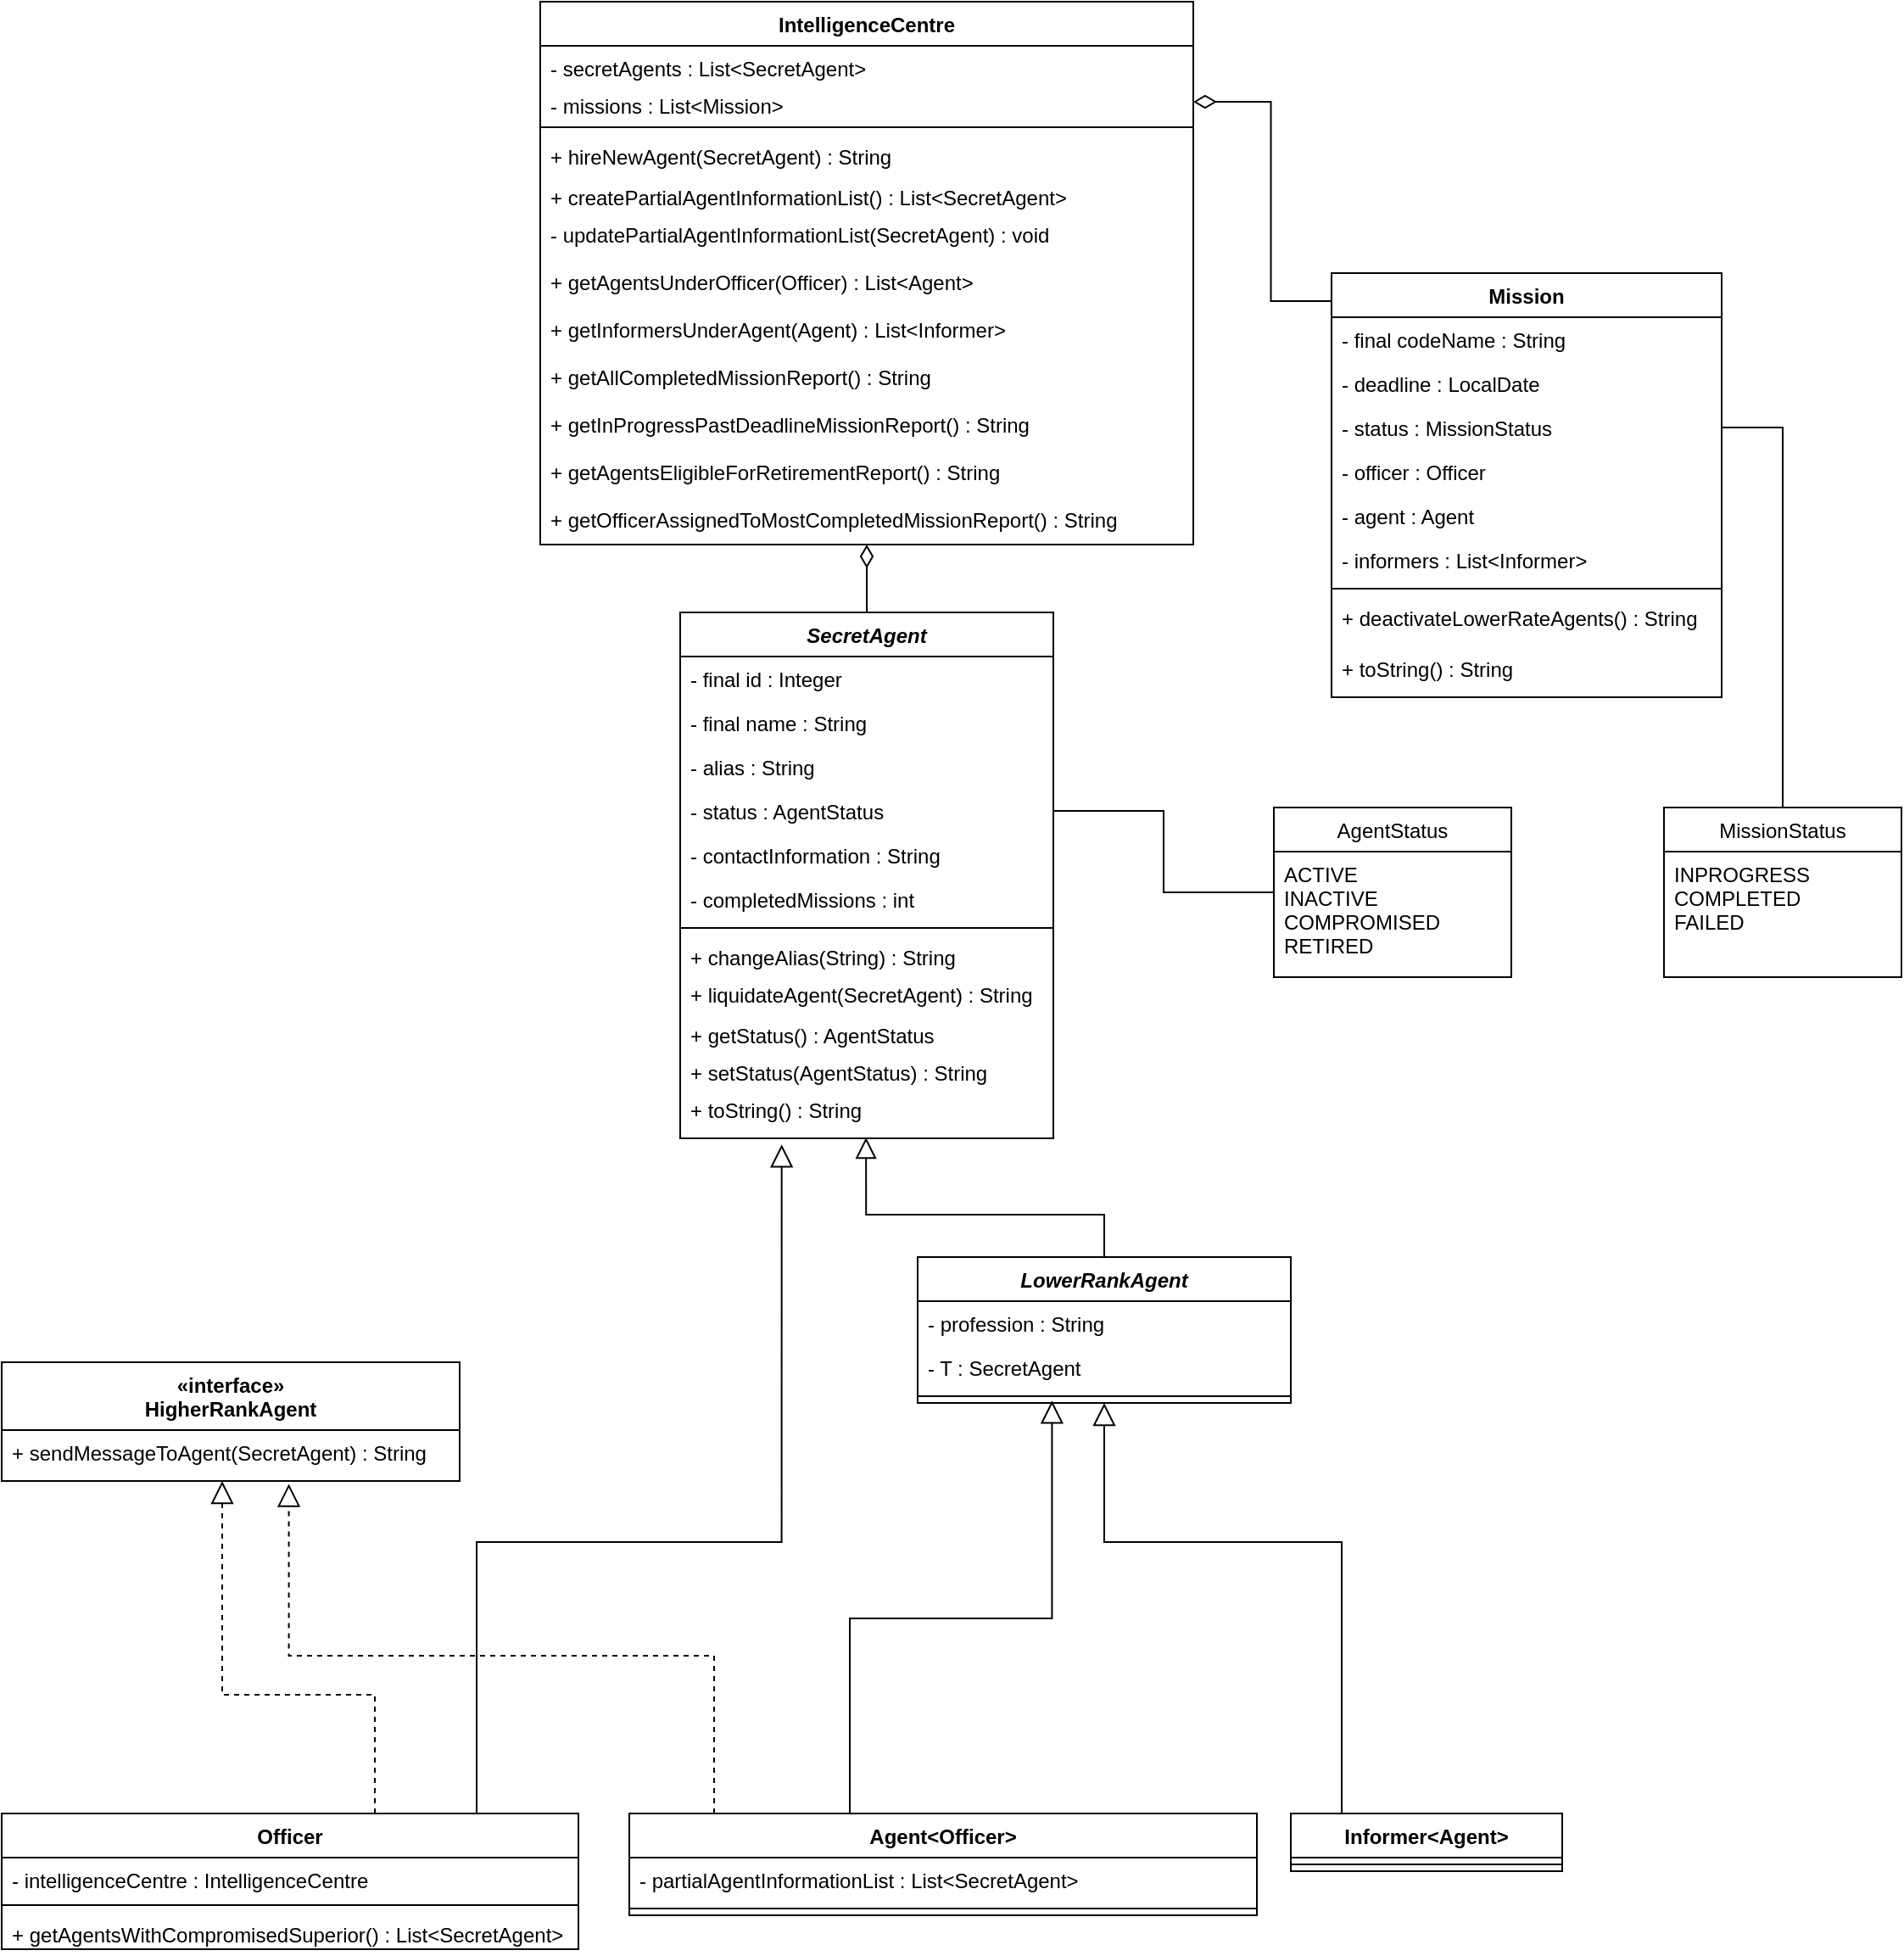 <mxfile version="16.4.5" type="device"><diagram id="59nS2Ytr_WIDyUGIrjfy" name="Page-1"><mxGraphModel dx="1848" dy="1736" grid="1" gridSize="10" guides="1" tooltips="1" connect="1" arrows="1" fold="1" page="1" pageScale="1" pageWidth="827" pageHeight="1169" math="0" shadow="0"><root><mxCell id="0"/><mxCell id="1" parent="0"/><mxCell id="z4-gm9udHQJbsrOe6Xv--1" value="IntelligenceCentre" style="swimlane;fontStyle=1;align=center;verticalAlign=top;childLayout=stackLayout;horizontal=1;startSize=26;horizontalStack=0;resizeParent=1;resizeParentMax=0;resizeLast=0;collapsible=1;marginBottom=0;" parent="1" vertex="1"><mxGeometry x="-132.5" y="-90" width="385" height="320" as="geometry"/></mxCell><mxCell id="z4-gm9udHQJbsrOe6Xv--2" value="- secretAgents : List&lt;SecretAgent&gt;" style="text;strokeColor=none;fillColor=none;align=left;verticalAlign=top;spacingLeft=4;spacingRight=4;overflow=hidden;rotatable=0;points=[[0,0.5],[1,0.5]];portConstraint=eastwest;" parent="z4-gm9udHQJbsrOe6Xv--1" vertex="1"><mxGeometry y="26" width="385" height="22" as="geometry"/></mxCell><mxCell id="z4-gm9udHQJbsrOe6Xv--64" value="- missions : List&lt;Mission&gt;" style="text;strokeColor=none;fillColor=none;align=left;verticalAlign=top;spacingLeft=4;spacingRight=4;overflow=hidden;rotatable=0;points=[[0,0.5],[1,0.5]];portConstraint=eastwest;" parent="z4-gm9udHQJbsrOe6Xv--1" vertex="1"><mxGeometry y="48" width="385" height="22" as="geometry"/></mxCell><mxCell id="z4-gm9udHQJbsrOe6Xv--3" value="" style="line;strokeWidth=1;fillColor=none;align=left;verticalAlign=middle;spacingTop=-1;spacingLeft=3;spacingRight=3;rotatable=0;labelPosition=right;points=[];portConstraint=eastwest;" parent="z4-gm9udHQJbsrOe6Xv--1" vertex="1"><mxGeometry y="70" width="385" height="8" as="geometry"/></mxCell><mxCell id="z4-gm9udHQJbsrOe6Xv--4" value="+ hireNewAgent(SecretAgent) : String" style="text;strokeColor=none;fillColor=none;align=left;verticalAlign=top;spacingLeft=4;spacingRight=4;overflow=hidden;rotatable=0;points=[[0,0.5],[1,0.5]];portConstraint=eastwest;" parent="z4-gm9udHQJbsrOe6Xv--1" vertex="1"><mxGeometry y="78" width="385" height="24" as="geometry"/></mxCell><mxCell id="z4-gm9udHQJbsrOe6Xv--37" value="+ createPartialAgentInformationList() : List&lt;SecretAgent&gt;" style="text;strokeColor=none;fillColor=none;align=left;verticalAlign=top;spacingLeft=4;spacingRight=4;overflow=hidden;rotatable=0;points=[[0,0.5],[1,0.5]];portConstraint=eastwest;" parent="z4-gm9udHQJbsrOe6Xv--1" vertex="1"><mxGeometry y="102" width="385" height="22" as="geometry"/></mxCell><mxCell id="z4-gm9udHQJbsrOe6Xv--53" value="- updatePartialAgentInformationList(SecretAgent) : void" style="text;strokeColor=none;fillColor=none;align=left;verticalAlign=top;spacingLeft=4;spacingRight=4;overflow=hidden;rotatable=0;points=[[0,0.5],[1,0.5]];portConstraint=eastwest;" parent="z4-gm9udHQJbsrOe6Xv--1" vertex="1"><mxGeometry y="124" width="385" height="28" as="geometry"/></mxCell><mxCell id="z4-gm9udHQJbsrOe6Xv--82" value="+ getAgentsUnderOfficer(Officer) : List&lt;Agent&gt;" style="text;strokeColor=none;fillColor=none;align=left;verticalAlign=top;spacingLeft=4;spacingRight=4;overflow=hidden;rotatable=0;points=[[0,0.5],[1,0.5]];portConstraint=eastwest;" parent="z4-gm9udHQJbsrOe6Xv--1" vertex="1"><mxGeometry y="152" width="385" height="28" as="geometry"/></mxCell><mxCell id="z4-gm9udHQJbsrOe6Xv--83" value="+ getInformersUnderAgent(Agent) : List&lt;Informer&gt;" style="text;strokeColor=none;fillColor=none;align=left;verticalAlign=top;spacingLeft=4;spacingRight=4;overflow=hidden;rotatable=0;points=[[0,0.5],[1,0.5]];portConstraint=eastwest;" parent="z4-gm9udHQJbsrOe6Xv--1" vertex="1"><mxGeometry y="180" width="385" height="28" as="geometry"/></mxCell><mxCell id="z4-gm9udHQJbsrOe6Xv--86" value="+ getAllCompletedMissionReport() : String" style="text;strokeColor=none;fillColor=none;align=left;verticalAlign=top;spacingLeft=4;spacingRight=4;overflow=hidden;rotatable=0;points=[[0,0.5],[1,0.5]];portConstraint=eastwest;" parent="z4-gm9udHQJbsrOe6Xv--1" vertex="1"><mxGeometry y="208" width="385" height="28" as="geometry"/></mxCell><mxCell id="z4-gm9udHQJbsrOe6Xv--87" value="+ getInProgressPastDeadlineMissionReport() : String" style="text;strokeColor=none;fillColor=none;align=left;verticalAlign=top;spacingLeft=4;spacingRight=4;overflow=hidden;rotatable=0;points=[[0,0.5],[1,0.5]];portConstraint=eastwest;" parent="z4-gm9udHQJbsrOe6Xv--1" vertex="1"><mxGeometry y="236" width="385" height="28" as="geometry"/></mxCell><mxCell id="z4-gm9udHQJbsrOe6Xv--88" value="+ getAgentsEligibleForRetirementReport() : String" style="text;strokeColor=none;fillColor=none;align=left;verticalAlign=top;spacingLeft=4;spacingRight=4;overflow=hidden;rotatable=0;points=[[0,0.5],[1,0.5]];portConstraint=eastwest;" parent="z4-gm9udHQJbsrOe6Xv--1" vertex="1"><mxGeometry y="264" width="385" height="28" as="geometry"/></mxCell><mxCell id="z4-gm9udHQJbsrOe6Xv--91" value="+ getOfficerAssignedToMostCompletedMissionReport() : String" style="text;strokeColor=none;fillColor=none;align=left;verticalAlign=top;spacingLeft=4;spacingRight=4;overflow=hidden;rotatable=0;points=[[0,0.5],[1,0.5]];portConstraint=eastwest;" parent="z4-gm9udHQJbsrOe6Xv--1" vertex="1"><mxGeometry y="292" width="385" height="28" as="geometry"/></mxCell><mxCell id="z4-gm9udHQJbsrOe6Xv--18" style="edgeStyle=orthogonalEdgeStyle;rounded=0;orthogonalLoop=1;jettySize=auto;html=1;entryX=0.5;entryY=1;entryDx=0;entryDy=0;endArrow=diamondThin;endFill=0;endSize=11;" parent="1" source="z4-gm9udHQJbsrOe6Xv--5" target="z4-gm9udHQJbsrOe6Xv--1" edge="1"><mxGeometry relative="1" as="geometry"/></mxCell><mxCell id="z4-gm9udHQJbsrOe6Xv--5" value="SecretAgent" style="swimlane;fontStyle=3;align=center;verticalAlign=top;childLayout=stackLayout;horizontal=1;startSize=26;horizontalStack=0;resizeParent=1;resizeParentMax=0;resizeLast=0;collapsible=1;marginBottom=0;" parent="1" vertex="1"><mxGeometry x="-50" y="270" width="220" height="310" as="geometry"/></mxCell><mxCell id="z4-gm9udHQJbsrOe6Xv--6" value="- final id : Integer" style="text;strokeColor=none;fillColor=none;align=left;verticalAlign=top;spacingLeft=4;spacingRight=4;overflow=hidden;rotatable=0;points=[[0,0.5],[1,0.5]];portConstraint=eastwest;" parent="z4-gm9udHQJbsrOe6Xv--5" vertex="1"><mxGeometry y="26" width="220" height="26" as="geometry"/></mxCell><mxCell id="z4-gm9udHQJbsrOe6Xv--9" value="- final name : String " style="text;strokeColor=none;fillColor=none;align=left;verticalAlign=top;spacingLeft=4;spacingRight=4;overflow=hidden;rotatable=0;points=[[0,0.5],[1,0.5]];portConstraint=eastwest;" parent="z4-gm9udHQJbsrOe6Xv--5" vertex="1"><mxGeometry y="52" width="220" height="26" as="geometry"/></mxCell><mxCell id="z4-gm9udHQJbsrOe6Xv--8" value="- alias : String" style="text;strokeColor=none;fillColor=none;align=left;verticalAlign=top;spacingLeft=4;spacingRight=4;overflow=hidden;rotatable=0;points=[[0,0.5],[1,0.5]];portConstraint=eastwest;" parent="z4-gm9udHQJbsrOe6Xv--5" vertex="1"><mxGeometry y="78" width="220" height="26" as="geometry"/></mxCell><mxCell id="z4-gm9udHQJbsrOe6Xv--10" value="- status : AgentStatus" style="text;strokeColor=none;fillColor=none;align=left;verticalAlign=top;spacingLeft=4;spacingRight=4;overflow=hidden;rotatable=0;points=[[0,0.5],[1,0.5]];portConstraint=eastwest;" parent="z4-gm9udHQJbsrOe6Xv--5" vertex="1"><mxGeometry y="104" width="220" height="26" as="geometry"/></mxCell><mxCell id="z4-gm9udHQJbsrOe6Xv--38" value="- contactInformation : String" style="text;strokeColor=none;fillColor=none;align=left;verticalAlign=top;spacingLeft=4;spacingRight=4;overflow=hidden;rotatable=0;points=[[0,0.5],[1,0.5]];portConstraint=eastwest;" parent="z4-gm9udHQJbsrOe6Xv--5" vertex="1"><mxGeometry y="130" width="220" height="26" as="geometry"/></mxCell><mxCell id="z4-gm9udHQJbsrOe6Xv--63" value="- completedMissions : int" style="text;strokeColor=none;fillColor=none;align=left;verticalAlign=top;spacingLeft=4;spacingRight=4;overflow=hidden;rotatable=0;points=[[0,0.5],[1,0.5]];portConstraint=eastwest;" parent="z4-gm9udHQJbsrOe6Xv--5" vertex="1"><mxGeometry y="156" width="220" height="26" as="geometry"/></mxCell><mxCell id="z4-gm9udHQJbsrOe6Xv--7" value="" style="line;strokeWidth=1;fillColor=none;align=left;verticalAlign=middle;spacingTop=-1;spacingLeft=3;spacingRight=3;rotatable=0;labelPosition=right;points=[];portConstraint=eastwest;" parent="z4-gm9udHQJbsrOe6Xv--5" vertex="1"><mxGeometry y="182" width="220" height="8" as="geometry"/></mxCell><mxCell id="z4-gm9udHQJbsrOe6Xv--11" value="+ changeAlias(String) : String" style="text;strokeColor=none;fillColor=none;align=left;verticalAlign=top;spacingLeft=4;spacingRight=4;overflow=hidden;rotatable=0;points=[[0,0.5],[1,0.5]];portConstraint=eastwest;" parent="z4-gm9udHQJbsrOe6Xv--5" vertex="1"><mxGeometry y="190" width="220" height="22" as="geometry"/></mxCell><mxCell id="z4-gm9udHQJbsrOe6Xv--39" value="+ liquidateAgent(SecretAgent) : String" style="text;strokeColor=none;fillColor=none;align=left;verticalAlign=top;spacingLeft=4;spacingRight=4;overflow=hidden;rotatable=0;points=[[0,0.5],[1,0.5]];portConstraint=eastwest;" parent="z4-gm9udHQJbsrOe6Xv--5" vertex="1"><mxGeometry y="212" width="220" height="24" as="geometry"/></mxCell><mxCell id="z4-gm9udHQJbsrOe6Xv--61" value="+ getStatus() : AgentStatus" style="text;strokeColor=none;fillColor=none;align=left;verticalAlign=top;spacingLeft=4;spacingRight=4;overflow=hidden;rotatable=0;points=[[0,0.5],[1,0.5]];portConstraint=eastwest;" parent="z4-gm9udHQJbsrOe6Xv--5" vertex="1"><mxGeometry y="236" width="220" height="22" as="geometry"/></mxCell><mxCell id="z4-gm9udHQJbsrOe6Xv--62" value="+ setStatus(AgentStatus) : String" style="text;strokeColor=none;fillColor=none;align=left;verticalAlign=top;spacingLeft=4;spacingRight=4;overflow=hidden;rotatable=0;points=[[0,0.5],[1,0.5]];portConstraint=eastwest;" parent="z4-gm9udHQJbsrOe6Xv--5" vertex="1"><mxGeometry y="258" width="220" height="22" as="geometry"/></mxCell><mxCell id="z4-gm9udHQJbsrOe6Xv--89" value="+ toString() : String" style="text;strokeColor=none;fillColor=none;align=left;verticalAlign=top;spacingLeft=4;spacingRight=4;overflow=hidden;rotatable=0;points=[[0,0.5],[1,0.5]];portConstraint=eastwest;" parent="z4-gm9udHQJbsrOe6Xv--5" vertex="1"><mxGeometry y="280" width="220" height="30" as="geometry"/></mxCell><mxCell id="z4-gm9udHQJbsrOe6Xv--19" style="edgeStyle=orthogonalEdgeStyle;rounded=0;orthogonalLoop=1;jettySize=auto;html=1;entryX=1;entryY=0.5;entryDx=0;entryDy=0;endArrow=none;endFill=0;" parent="1" source="z4-gm9udHQJbsrOe6Xv--12" target="z4-gm9udHQJbsrOe6Xv--10" edge="1"><mxGeometry relative="1" as="geometry"/></mxCell><mxCell id="z4-gm9udHQJbsrOe6Xv--12" value="AgentStatus" style="swimlane;fontStyle=0;childLayout=stackLayout;horizontal=1;startSize=26;fillColor=none;horizontalStack=0;resizeParent=1;resizeParentMax=0;resizeLast=0;collapsible=1;marginBottom=0;" parent="1" vertex="1"><mxGeometry x="300" y="385" width="140" height="100" as="geometry"/></mxCell><mxCell id="z4-gm9udHQJbsrOe6Xv--16" value="ACTIVE&#10;INACTIVE&#10;COMPROMISED&#10;RETIRED" style="text;strokeColor=none;fillColor=none;align=left;verticalAlign=top;spacingLeft=4;spacingRight=4;overflow=hidden;rotatable=0;points=[[0,0.5],[1,0.5]];portConstraint=eastwest;" parent="z4-gm9udHQJbsrOe6Xv--12" vertex="1"><mxGeometry y="26" width="140" height="74" as="geometry"/></mxCell><mxCell id="z4-gm9udHQJbsrOe6Xv--49" style="edgeStyle=orthogonalEdgeStyle;rounded=0;orthogonalLoop=1;jettySize=auto;html=1;endArrow=block;endFill=0;endSize=11;dashed=1;" parent="1" source="z4-gm9udHQJbsrOe6Xv--20" target="z4-gm9udHQJbsrOe6Xv--80" edge="1"><mxGeometry relative="1" as="geometry"><Array as="points"><mxPoint x="-230" y="908"/><mxPoint x="-320" y="908"/></Array></mxGeometry></mxCell><mxCell id="z4-gm9udHQJbsrOe6Xv--81" style="edgeStyle=orthogonalEdgeStyle;rounded=0;orthogonalLoop=1;jettySize=auto;html=1;endArrow=block;endFill=0;endSize=11;entryX=0.272;entryY=1.121;entryDx=0;entryDy=0;entryPerimeter=0;" parent="1" source="z4-gm9udHQJbsrOe6Xv--20" target="z4-gm9udHQJbsrOe6Xv--89" edge="1"><mxGeometry relative="1" as="geometry"><mxPoint x="10" y="600" as="targetPoint"/><Array as="points"><mxPoint x="-170" y="818"/><mxPoint x="10" y="818"/></Array></mxGeometry></mxCell><mxCell id="z4-gm9udHQJbsrOe6Xv--20" value="Officer" style="swimlane;fontStyle=1;align=center;verticalAlign=top;childLayout=stackLayout;horizontal=1;startSize=26;horizontalStack=0;resizeParent=1;resizeParentMax=0;resizeLast=0;collapsible=1;marginBottom=0;" parent="1" vertex="1"><mxGeometry x="-450" y="978" width="340" height="80" as="geometry"/></mxCell><mxCell id="z4-gm9udHQJbsrOe6Xv--21" value="- intelligenceCentre : IntelligenceCentre" style="text;strokeColor=none;fillColor=none;align=left;verticalAlign=top;spacingLeft=4;spacingRight=4;overflow=hidden;rotatable=0;points=[[0,0.5],[1,0.5]];portConstraint=eastwest;" parent="z4-gm9udHQJbsrOe6Xv--20" vertex="1"><mxGeometry y="26" width="340" height="24" as="geometry"/></mxCell><mxCell id="z4-gm9udHQJbsrOe6Xv--22" value="" style="line;strokeWidth=1;fillColor=none;align=left;verticalAlign=middle;spacingTop=-1;spacingLeft=3;spacingRight=3;rotatable=0;labelPosition=right;points=[];portConstraint=eastwest;" parent="z4-gm9udHQJbsrOe6Xv--20" vertex="1"><mxGeometry y="50" width="340" height="8" as="geometry"/></mxCell><mxCell id="z4-gm9udHQJbsrOe6Xv--59" value="+ getAgentsWithCompromisedSuperior() : List&lt;SecretAgent&gt;" style="text;strokeColor=none;fillColor=none;align=left;verticalAlign=top;spacingLeft=4;spacingRight=4;overflow=hidden;rotatable=0;points=[[0,0.5],[1,0.5]];portConstraint=eastwest;" parent="z4-gm9udHQJbsrOe6Xv--20" vertex="1"><mxGeometry y="58" width="340" height="22" as="geometry"/></mxCell><mxCell id="z4-gm9udHQJbsrOe6Xv--48" style="edgeStyle=orthogonalEdgeStyle;rounded=0;orthogonalLoop=1;jettySize=auto;html=1;entryX=0.627;entryY=1.057;entryDx=0;entryDy=0;entryPerimeter=0;endArrow=block;endFill=0;endSize=11;dashed=1;" parent="1" source="z4-gm9udHQJbsrOe6Xv--28" target="z4-gm9udHQJbsrOe6Xv--80" edge="1"><mxGeometry relative="1" as="geometry"><Array as="points"><mxPoint x="-30" y="885"/><mxPoint x="-281" y="885"/></Array></mxGeometry></mxCell><mxCell id="z4-gm9udHQJbsrOe6Xv--90" style="edgeStyle=orthogonalEdgeStyle;rounded=0;orthogonalLoop=1;jettySize=auto;html=1;endArrow=block;endFill=0;endSize=11;entryX=0.36;entryY=0.832;entryDx=0;entryDy=0;entryPerimeter=0;" parent="1" source="z4-gm9udHQJbsrOe6Xv--28" target="AWENGwNEzHvwtV9ki0ei-8" edge="1"><mxGeometry relative="1" as="geometry"><Array as="points"><mxPoint x="50" y="863"/><mxPoint x="169" y="863"/></Array><mxPoint x="50" y="758" as="targetPoint"/></mxGeometry></mxCell><mxCell id="z4-gm9udHQJbsrOe6Xv--28" value="Agent&lt;Officer&gt;" style="swimlane;fontStyle=1;align=center;verticalAlign=top;childLayout=stackLayout;horizontal=1;startSize=26;horizontalStack=0;resizeParent=1;resizeParentMax=0;resizeLast=0;collapsible=1;marginBottom=0;" parent="1" vertex="1"><mxGeometry x="-80" y="978" width="370" height="60" as="geometry"/></mxCell><mxCell id="z4-gm9udHQJbsrOe6Xv--29" value="- partialAgentInformationList : List&lt;SecretAgent&gt;" style="text;strokeColor=none;fillColor=none;align=left;verticalAlign=top;spacingLeft=4;spacingRight=4;overflow=hidden;rotatable=0;points=[[0,0.5],[1,0.5]];portConstraint=eastwest;" parent="z4-gm9udHQJbsrOe6Xv--28" vertex="1"><mxGeometry y="26" width="370" height="26" as="geometry"/></mxCell><mxCell id="z4-gm9udHQJbsrOe6Xv--30" value="" style="line;strokeWidth=1;fillColor=none;align=left;verticalAlign=middle;spacingTop=-1;spacingLeft=3;spacingRight=3;rotatable=0;labelPosition=right;points=[];portConstraint=eastwest;" parent="z4-gm9udHQJbsrOe6Xv--28" vertex="1"><mxGeometry y="52" width="370" height="8" as="geometry"/></mxCell><mxCell id="z4-gm9udHQJbsrOe6Xv--50" style="edgeStyle=orthogonalEdgeStyle;rounded=0;orthogonalLoop=1;jettySize=auto;html=1;endArrow=block;endFill=0;endSize=11;entryX=0.5;entryY=1;entryDx=0;entryDy=0;" parent="1" source="z4-gm9udHQJbsrOe6Xv--32" target="AWENGwNEzHvwtV9ki0ei-1" edge="1"><mxGeometry relative="1" as="geometry"><mxPoint x="200" y="780" as="targetPoint"/><Array as="points"><mxPoint x="340" y="818"/><mxPoint x="200" y="818"/></Array></mxGeometry></mxCell><mxCell id="z4-gm9udHQJbsrOe6Xv--32" value="Informer&lt;Agent&gt;" style="swimlane;fontStyle=1;align=center;verticalAlign=top;childLayout=stackLayout;horizontal=1;startSize=26;horizontalStack=0;resizeParent=1;resizeParentMax=0;resizeLast=0;collapsible=1;marginBottom=0;" parent="1" vertex="1"><mxGeometry x="310" y="978" width="160" height="34" as="geometry"/></mxCell><mxCell id="z4-gm9udHQJbsrOe6Xv--34" value="" style="line;strokeWidth=1;fillColor=none;align=left;verticalAlign=middle;spacingTop=-1;spacingLeft=3;spacingRight=3;rotatable=0;labelPosition=right;points=[];portConstraint=eastwest;" parent="z4-gm9udHQJbsrOe6Xv--32" vertex="1"><mxGeometry y="26" width="160" height="8" as="geometry"/></mxCell><mxCell id="z4-gm9udHQJbsrOe6Xv--77" style="edgeStyle=orthogonalEdgeStyle;rounded=0;orthogonalLoop=1;jettySize=auto;html=1;entryX=1;entryY=0.5;entryDx=0;entryDy=0;endArrow=diamondThin;endFill=0;endSize=11;exitX=0.003;exitY=0.066;exitDx=0;exitDy=0;exitPerimeter=0;" parent="1" source="z4-gm9udHQJbsrOe6Xv--65" target="z4-gm9udHQJbsrOe6Xv--64" edge="1"><mxGeometry relative="1" as="geometry"/></mxCell><mxCell id="z4-gm9udHQJbsrOe6Xv--65" value="Mission" style="swimlane;fontStyle=1;align=center;verticalAlign=top;childLayout=stackLayout;horizontal=1;startSize=26;horizontalStack=0;resizeParent=1;resizeParentMax=0;resizeLast=0;collapsible=1;marginBottom=0;" parent="1" vertex="1"><mxGeometry x="334" y="70" width="230" height="250" as="geometry"/></mxCell><mxCell id="z4-gm9udHQJbsrOe6Xv--71" value="- final codeName : String" style="text;strokeColor=none;fillColor=none;align=left;verticalAlign=top;spacingLeft=4;spacingRight=4;overflow=hidden;rotatable=0;points=[[0,0.5],[1,0.5]];portConstraint=eastwest;" parent="z4-gm9udHQJbsrOe6Xv--65" vertex="1"><mxGeometry y="26" width="230" height="26" as="geometry"/></mxCell><mxCell id="z4-gm9udHQJbsrOe6Xv--72" value="- deadline : LocalDate" style="text;strokeColor=none;fillColor=none;align=left;verticalAlign=top;spacingLeft=4;spacingRight=4;overflow=hidden;rotatable=0;points=[[0,0.5],[1,0.5]];portConstraint=eastwest;" parent="z4-gm9udHQJbsrOe6Xv--65" vertex="1"><mxGeometry y="52" width="230" height="26" as="geometry"/></mxCell><mxCell id="z4-gm9udHQJbsrOe6Xv--73" value="- status : MissionStatus" style="text;strokeColor=none;fillColor=none;align=left;verticalAlign=top;spacingLeft=4;spacingRight=4;overflow=hidden;rotatable=0;points=[[0,0.5],[1,0.5]];portConstraint=eastwest;" parent="z4-gm9udHQJbsrOe6Xv--65" vertex="1"><mxGeometry y="78" width="230" height="26" as="geometry"/></mxCell><mxCell id="z4-gm9udHQJbsrOe6Xv--66" value="- officer : Officer" style="text;strokeColor=none;fillColor=none;align=left;verticalAlign=top;spacingLeft=4;spacingRight=4;overflow=hidden;rotatable=0;points=[[0,0.5],[1,0.5]];portConstraint=eastwest;" parent="z4-gm9udHQJbsrOe6Xv--65" vertex="1"><mxGeometry y="104" width="230" height="26" as="geometry"/></mxCell><mxCell id="z4-gm9udHQJbsrOe6Xv--69" value="- agent : Agent" style="text;strokeColor=none;fillColor=none;align=left;verticalAlign=top;spacingLeft=4;spacingRight=4;overflow=hidden;rotatable=0;points=[[0,0.5],[1,0.5]];portConstraint=eastwest;" parent="z4-gm9udHQJbsrOe6Xv--65" vertex="1"><mxGeometry y="130" width="230" height="26" as="geometry"/></mxCell><mxCell id="z4-gm9udHQJbsrOe6Xv--70" value="- informers : List&lt;Informer&gt;" style="text;strokeColor=none;fillColor=none;align=left;verticalAlign=top;spacingLeft=4;spacingRight=4;overflow=hidden;rotatable=0;points=[[0,0.5],[1,0.5]];portConstraint=eastwest;" parent="z4-gm9udHQJbsrOe6Xv--65" vertex="1"><mxGeometry y="156" width="230" height="26" as="geometry"/></mxCell><mxCell id="z4-gm9udHQJbsrOe6Xv--67" value="" style="line;strokeWidth=1;fillColor=none;align=left;verticalAlign=middle;spacingTop=-1;spacingLeft=3;spacingRight=3;rotatable=0;labelPosition=right;points=[];portConstraint=eastwest;" parent="z4-gm9udHQJbsrOe6Xv--65" vertex="1"><mxGeometry y="182" width="230" height="8" as="geometry"/></mxCell><mxCell id="z4-gm9udHQJbsrOe6Xv--68" value="+ deactivateLowerRateAgents() : String" style="text;strokeColor=none;fillColor=none;align=left;verticalAlign=top;spacingLeft=4;spacingRight=4;overflow=hidden;rotatable=0;points=[[0,0.5],[1,0.5]];portConstraint=eastwest;" parent="z4-gm9udHQJbsrOe6Xv--65" vertex="1"><mxGeometry y="190" width="230" height="30" as="geometry"/></mxCell><mxCell id="z4-gm9udHQJbsrOe6Xv--85" value="+ toString() : String" style="text;strokeColor=none;fillColor=none;align=left;verticalAlign=top;spacingLeft=4;spacingRight=4;overflow=hidden;rotatable=0;points=[[0,0.5],[1,0.5]];portConstraint=eastwest;" parent="z4-gm9udHQJbsrOe6Xv--65" vertex="1"><mxGeometry y="220" width="230" height="30" as="geometry"/></mxCell><mxCell id="z4-gm9udHQJbsrOe6Xv--76" style="edgeStyle=orthogonalEdgeStyle;rounded=0;orthogonalLoop=1;jettySize=auto;html=1;entryX=1;entryY=0.5;entryDx=0;entryDy=0;endArrow=none;endFill=0;endSize=11;" parent="1" source="z4-gm9udHQJbsrOe6Xv--74" target="z4-gm9udHQJbsrOe6Xv--73" edge="1"><mxGeometry relative="1" as="geometry"/></mxCell><mxCell id="z4-gm9udHQJbsrOe6Xv--74" value="MissionStatus" style="swimlane;fontStyle=0;childLayout=stackLayout;horizontal=1;startSize=26;fillColor=none;horizontalStack=0;resizeParent=1;resizeParentMax=0;resizeLast=0;collapsible=1;marginBottom=0;" parent="1" vertex="1"><mxGeometry x="530" y="385" width="140" height="100" as="geometry"/></mxCell><mxCell id="z4-gm9udHQJbsrOe6Xv--75" value="INPROGRESS&#10;COMPLETED&#10;FAILED" style="text;strokeColor=none;fillColor=none;align=left;verticalAlign=top;spacingLeft=4;spacingRight=4;overflow=hidden;rotatable=0;points=[[0,0.5],[1,0.5]];portConstraint=eastwest;" parent="z4-gm9udHQJbsrOe6Xv--74" vertex="1"><mxGeometry y="26" width="140" height="74" as="geometry"/></mxCell><mxCell id="z4-gm9udHQJbsrOe6Xv--79" value="«interface»&#10;HigherRankAgent" style="swimlane;fontStyle=1;childLayout=stackLayout;horizontal=1;startSize=40;fillColor=none;horizontalStack=0;resizeParent=1;resizeParentMax=0;resizeLast=0;collapsible=1;marginBottom=0;" parent="1" vertex="1"><mxGeometry x="-450" y="712" width="270" height="70" as="geometry"/></mxCell><mxCell id="z4-gm9udHQJbsrOe6Xv--80" value="+ sendMessageToAgent(SecretAgent) : String" style="text;strokeColor=none;fillColor=none;align=left;verticalAlign=top;spacingLeft=4;spacingRight=4;overflow=hidden;rotatable=0;points=[[0,0.5],[1,0.5]];portConstraint=eastwest;" parent="z4-gm9udHQJbsrOe6Xv--79" vertex="1"><mxGeometry y="40" width="270" height="30" as="geometry"/></mxCell><mxCell id="AWENGwNEzHvwtV9ki0ei-14" style="edgeStyle=orthogonalEdgeStyle;rounded=0;orthogonalLoop=1;jettySize=auto;html=1;entryX=0.498;entryY=0.983;entryDx=0;entryDy=0;entryPerimeter=0;endArrow=block;endFill=0;endSize=10;" parent="1" source="AWENGwNEzHvwtV9ki0ei-1" target="z4-gm9udHQJbsrOe6Xv--89" edge="1"><mxGeometry relative="1" as="geometry"><Array as="points"><mxPoint x="200" y="625"/><mxPoint x="60" y="625"/></Array></mxGeometry></mxCell><mxCell id="AWENGwNEzHvwtV9ki0ei-1" value="LowerRankAgent" style="swimlane;fontStyle=3;align=center;verticalAlign=top;childLayout=stackLayout;horizontal=1;startSize=26;horizontalStack=0;resizeParent=1;resizeParentMax=0;resizeLast=0;collapsible=1;marginBottom=0;" parent="1" vertex="1"><mxGeometry x="90" y="650" width="220" height="86" as="geometry"/></mxCell><mxCell id="AWENGwNEzHvwtV9ki0ei-2" value="- profession : String" style="text;strokeColor=none;fillColor=none;align=left;verticalAlign=top;spacingLeft=4;spacingRight=4;overflow=hidden;rotatable=0;points=[[0,0.5],[1,0.5]];portConstraint=eastwest;" parent="AWENGwNEzHvwtV9ki0ei-1" vertex="1"><mxGeometry y="26" width="220" height="26" as="geometry"/></mxCell><mxCell id="AWENGwNEzHvwtV9ki0ei-3" value="- T : SecretAgent" style="text;strokeColor=none;fillColor=none;align=left;verticalAlign=top;spacingLeft=4;spacingRight=4;overflow=hidden;rotatable=0;points=[[0,0.5],[1,0.5]];portConstraint=eastwest;" parent="AWENGwNEzHvwtV9ki0ei-1" vertex="1"><mxGeometry y="52" width="220" height="26" as="geometry"/></mxCell><mxCell id="AWENGwNEzHvwtV9ki0ei-8" value="" style="line;strokeWidth=1;fillColor=none;align=left;verticalAlign=middle;spacingTop=-1;spacingLeft=3;spacingRight=3;rotatable=0;labelPosition=right;points=[];portConstraint=eastwest;" parent="AWENGwNEzHvwtV9ki0ei-1" vertex="1"><mxGeometry y="78" width="220" height="8" as="geometry"/></mxCell></root></mxGraphModel></diagram></mxfile>